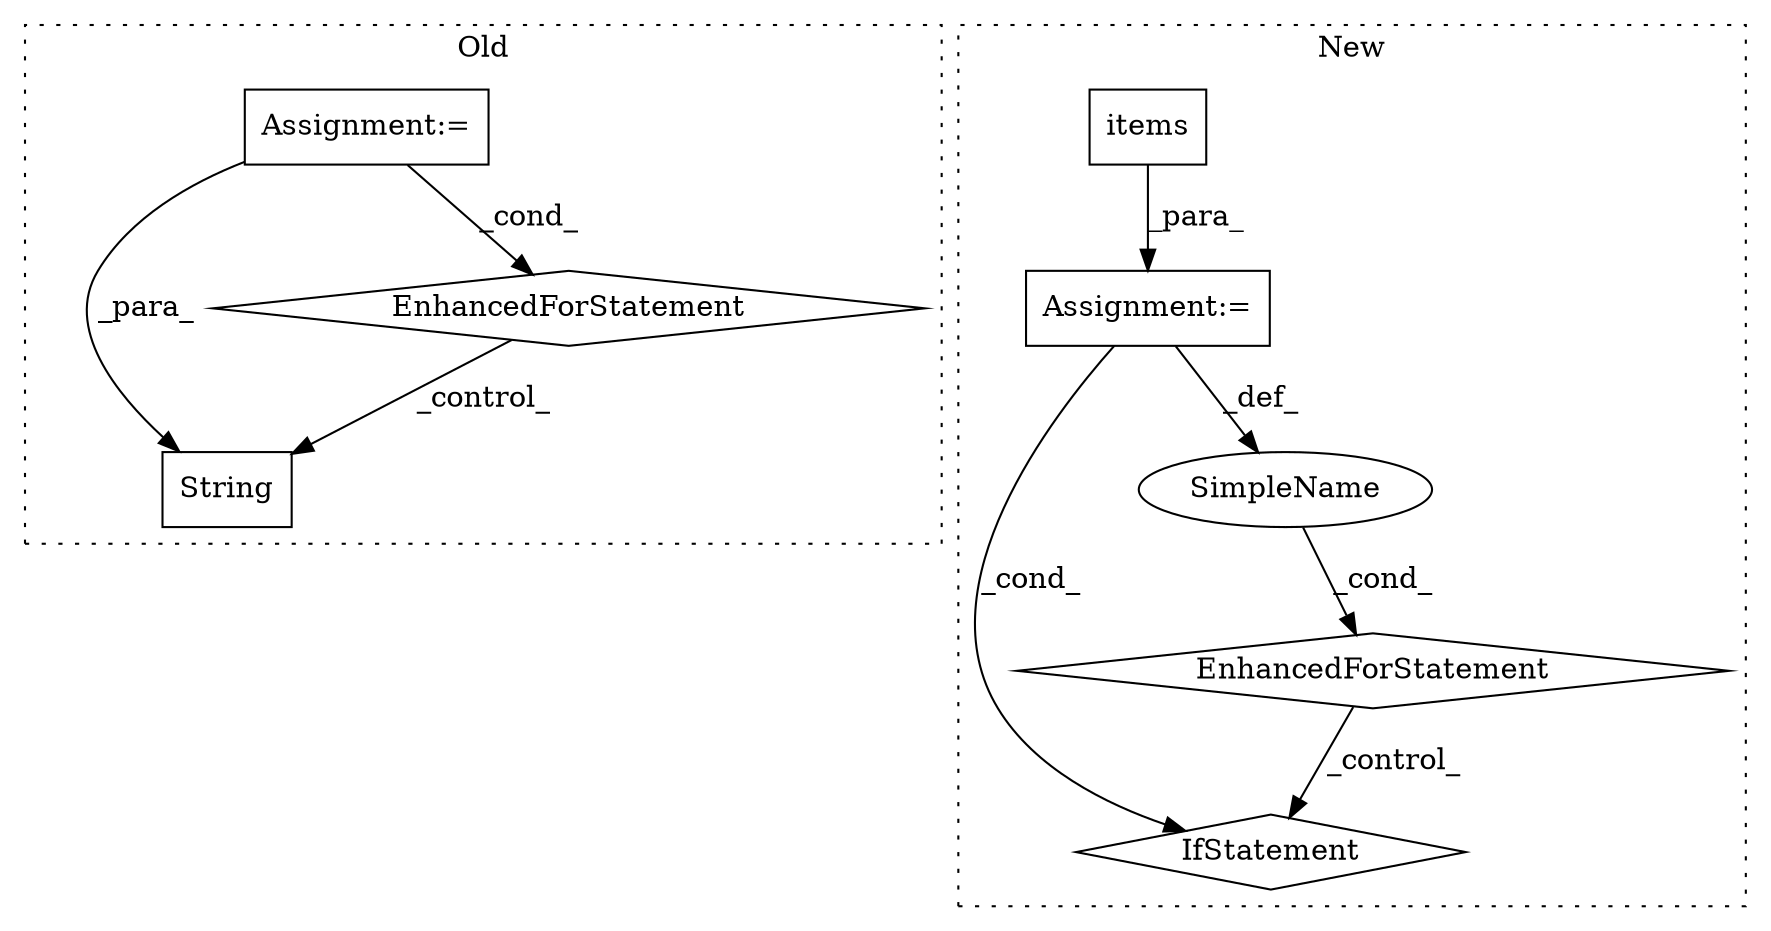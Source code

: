 digraph G {
subgraph cluster0 {
1 [label="String" a="32" s="7925,7943" l="7,1" shape="box"];
5 [label="EnhancedForStatement" a="70" s="7700,7815" l="53,2" shape="diamond"];
6 [label="Assignment:=" a="7" s="7700,7815" l="53,2" shape="box"];
label = "Old";
style="dotted";
}
subgraph cluster1 {
2 [label="items" a="32" s="8961" l="7" shape="box"];
3 [label="Assignment:=" a="7" s="8865,8968" l="70,2" shape="box"];
4 [label="EnhancedForStatement" a="70" s="8865,8968" l="70,2" shape="diamond"];
7 [label="IfStatement" a="25" s="9063,9105" l="12,2" shape="diamond"];
8 [label="SimpleName" a="42" s="8939" l="5" shape="ellipse"];
label = "New";
style="dotted";
}
2 -> 3 [label="_para_"];
3 -> 7 [label="_cond_"];
3 -> 8 [label="_def_"];
4 -> 7 [label="_control_"];
5 -> 1 [label="_control_"];
6 -> 5 [label="_cond_"];
6 -> 1 [label="_para_"];
8 -> 4 [label="_cond_"];
}